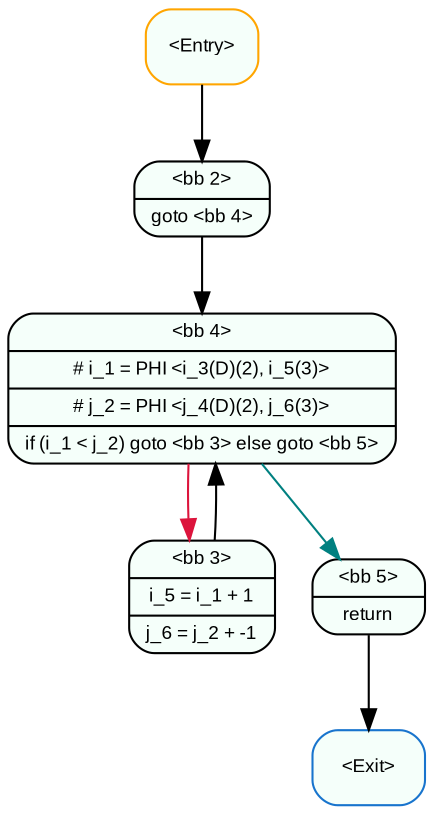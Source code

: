 digraph t3_bar_CFG { 
	center=true
	labelloc=top
	fontname=Arial
	fontsize=12
	edge[fontname=Arial, fontsize=10]
	node[fontname=Arial, fontsize=9]

		Node_0 -> Node_1 [color=black]
		Node_1 -> Node_2 [color=black]
		Node_2 -> Node_3 [color=crimson]
		Node_3 -> Node_2 [color=black]
		Node_2 -> Node_4 [color=teal]
		Node_4 -> Node_5 [color=black]

	Node_2 [fillcolor=mintcream, color=black, shape=Mrecord, style=filled, label="{ \<bb 4\>|# i_1 = PHI \<i_3(D)(2), i_5(3)\>|# j_2 = PHI \<j_4(D)(2), j_6(3)\>|if (i_1 \< j_2) goto \<bb 3\> else goto \<bb 5\> }"]
	Node_5 [fillcolor=mintcream, color=dodgerblue3, shape=Mrecord, style=filled, label="{ \<Exit\> }"]
	Node_3 [fillcolor=mintcream, color=black, shape=Mrecord, style=filled, label="{ \<bb 3\>|i_5 = i_1 + 1|j_6 = j_2 + -1 }"]
	Node_1 [fillcolor=mintcream, color=black, shape=Mrecord, style=filled, label="{ \<bb 2\>|goto \<bb 4\> }"]
	Node_4 [fillcolor=mintcream, color=black, shape=Mrecord, style=filled, label="{ \<bb 5\>|return }"]
	Node_0 [fillcolor=mintcream, color=orange, shape=Mrecord, style=filled, label="{ \<Entry\> }"]
}
